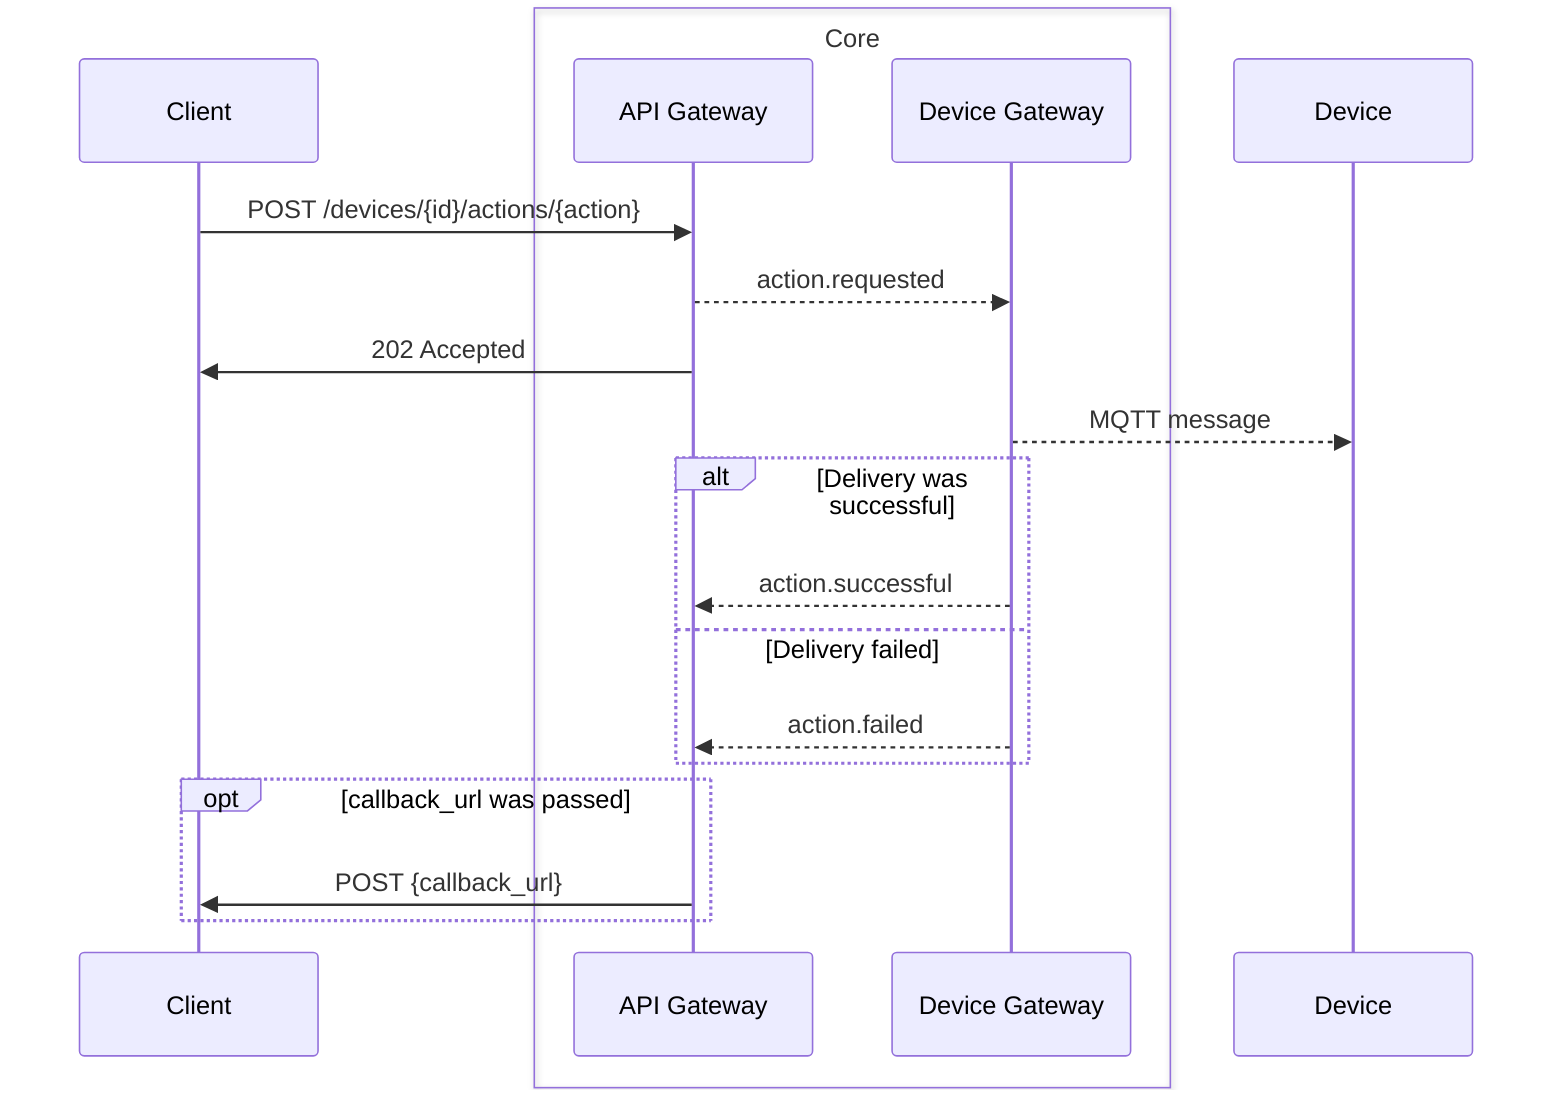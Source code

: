 sequenceDiagram
    participant Client
    
    box Core
    participant API as API Gateway
    participant DG as Device Gateway
    end

    participant Device

    Client->>API: POST /devices/{id}/actions/{action}
    
    API-->>DG: action.requested

    API->>Client: 202 Accepted
    
    DG-->>Device: MQTT message

    alt Delivery was successful
        DG-->>API: action.successful
    else Delivery failed
        DG-->>API: action.failed
    end

    opt callback_url was passed
        API->>Client: POST {callback_url}
    end